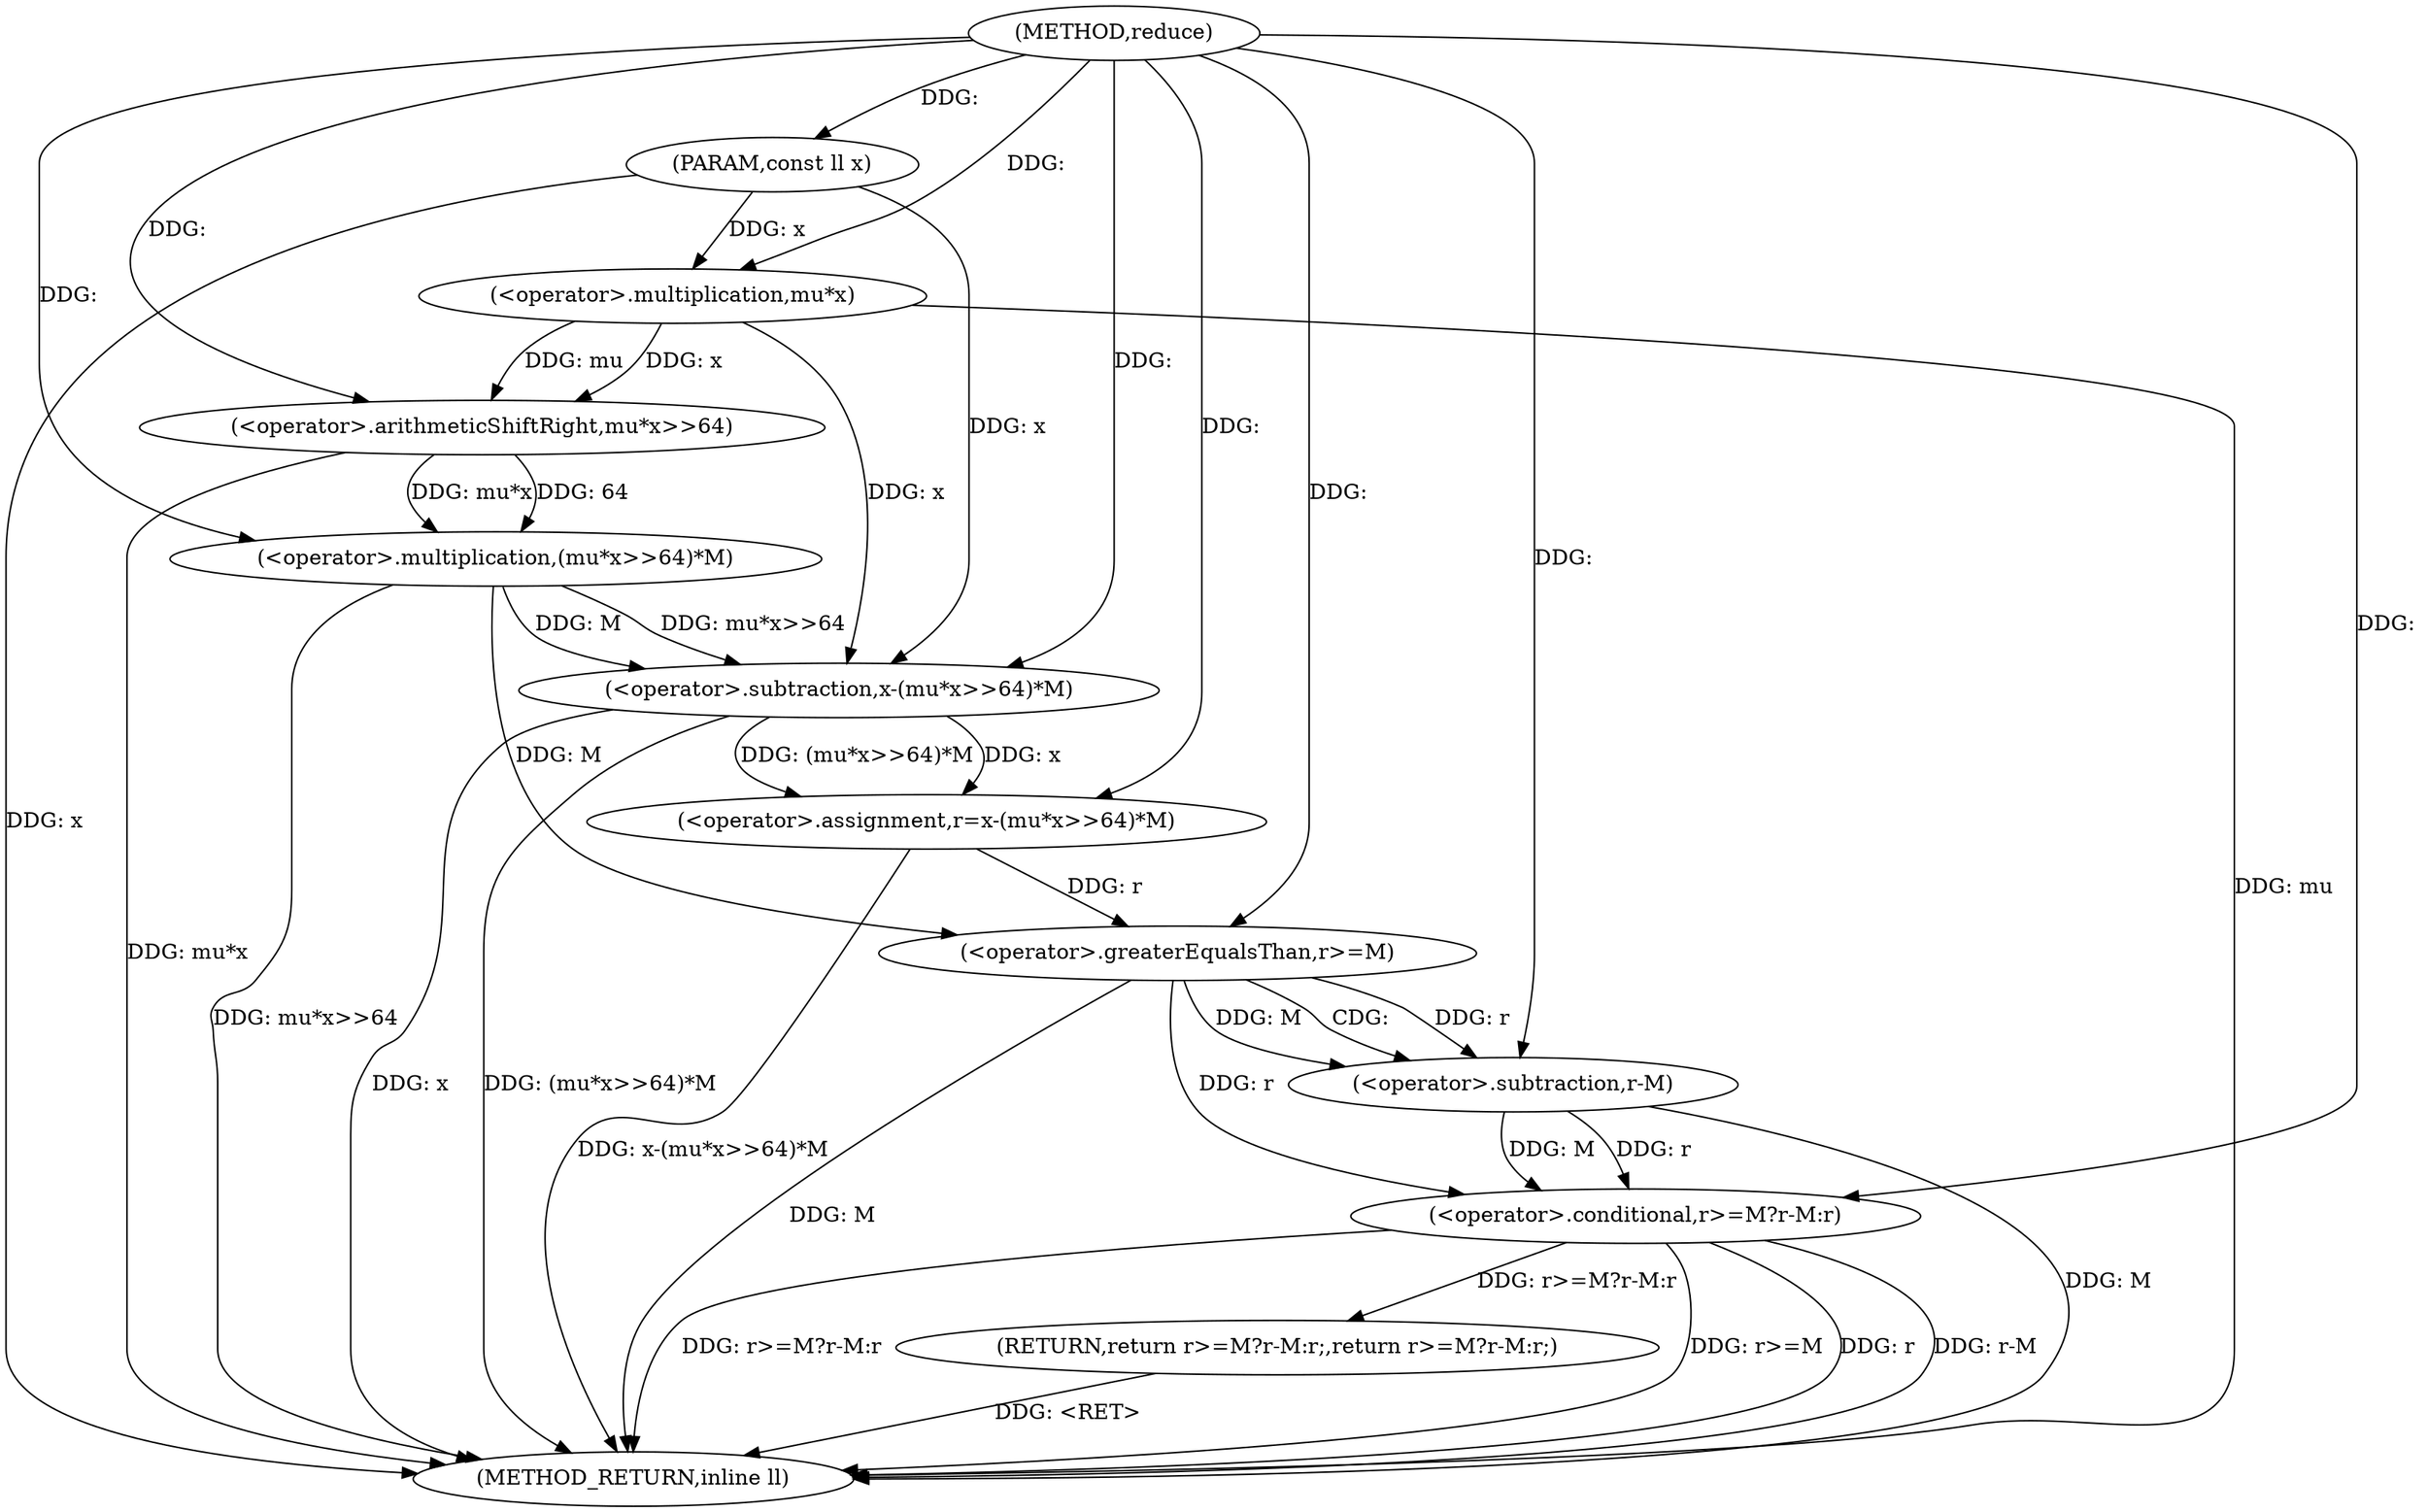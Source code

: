 digraph "reduce" {  
"1000114" [label = "(METHOD,reduce)" ]
"1000138" [label = "(METHOD_RETURN,inline ll)" ]
"1000115" [label = "(PARAM,const ll x)" ]
"1000118" [label = "(<operator>.assignment,r=x-(mu*x>>64)*M)" ]
"1000129" [label = "(RETURN,return r>=M?r-M:r;,return r>=M?r-M:r;)" ]
"1000130" [label = "(<operator>.conditional,r>=M?r-M:r)" ]
"1000120" [label = "(<operator>.subtraction,x-(mu*x>>64)*M)" ]
"1000122" [label = "(<operator>.multiplication,(mu*x>>64)*M)" ]
"1000131" [label = "(<operator>.greaterEqualsThan,r>=M)" ]
"1000134" [label = "(<operator>.subtraction,r-M)" ]
"1000123" [label = "(<operator>.arithmeticShiftRight,mu*x>>64)" ]
"1000124" [label = "(<operator>.multiplication,mu*x)" ]
  "1000115" -> "1000138"  [ label = "DDG: x"] 
  "1000120" -> "1000138"  [ label = "DDG: x"] 
  "1000123" -> "1000138"  [ label = "DDG: mu*x"] 
  "1000122" -> "1000138"  [ label = "DDG: mu*x>>64"] 
  "1000120" -> "1000138"  [ label = "DDG: (mu*x>>64)*M"] 
  "1000118" -> "1000138"  [ label = "DDG: x-(mu*x>>64)*M"] 
  "1000131" -> "1000138"  [ label = "DDG: M"] 
  "1000130" -> "1000138"  [ label = "DDG: r>=M"] 
  "1000130" -> "1000138"  [ label = "DDG: r"] 
  "1000134" -> "1000138"  [ label = "DDG: M"] 
  "1000130" -> "1000138"  [ label = "DDG: r-M"] 
  "1000130" -> "1000138"  [ label = "DDG: r>=M?r-M:r"] 
  "1000129" -> "1000138"  [ label = "DDG: <RET>"] 
  "1000124" -> "1000138"  [ label = "DDG: mu"] 
  "1000114" -> "1000115"  [ label = "DDG: "] 
  "1000120" -> "1000118"  [ label = "DDG: x"] 
  "1000120" -> "1000118"  [ label = "DDG: (mu*x>>64)*M"] 
  "1000130" -> "1000129"  [ label = "DDG: r>=M?r-M:r"] 
  "1000114" -> "1000118"  [ label = "DDG: "] 
  "1000131" -> "1000130"  [ label = "DDG: r"] 
  "1000134" -> "1000130"  [ label = "DDG: r"] 
  "1000114" -> "1000130"  [ label = "DDG: "] 
  "1000134" -> "1000130"  [ label = "DDG: M"] 
  "1000124" -> "1000120"  [ label = "DDG: x"] 
  "1000115" -> "1000120"  [ label = "DDG: x"] 
  "1000114" -> "1000120"  [ label = "DDG: "] 
  "1000122" -> "1000120"  [ label = "DDG: M"] 
  "1000122" -> "1000120"  [ label = "DDG: mu*x>>64"] 
  "1000123" -> "1000122"  [ label = "DDG: mu*x"] 
  "1000123" -> "1000122"  [ label = "DDG: 64"] 
  "1000114" -> "1000122"  [ label = "DDG: "] 
  "1000118" -> "1000131"  [ label = "DDG: r"] 
  "1000114" -> "1000131"  [ label = "DDG: "] 
  "1000122" -> "1000131"  [ label = "DDG: M"] 
  "1000131" -> "1000134"  [ label = "DDG: r"] 
  "1000114" -> "1000134"  [ label = "DDG: "] 
  "1000131" -> "1000134"  [ label = "DDG: M"] 
  "1000124" -> "1000123"  [ label = "DDG: mu"] 
  "1000124" -> "1000123"  [ label = "DDG: x"] 
  "1000114" -> "1000123"  [ label = "DDG: "] 
  "1000114" -> "1000124"  [ label = "DDG: "] 
  "1000115" -> "1000124"  [ label = "DDG: x"] 
  "1000131" -> "1000134"  [ label = "CDG: "] 
}
